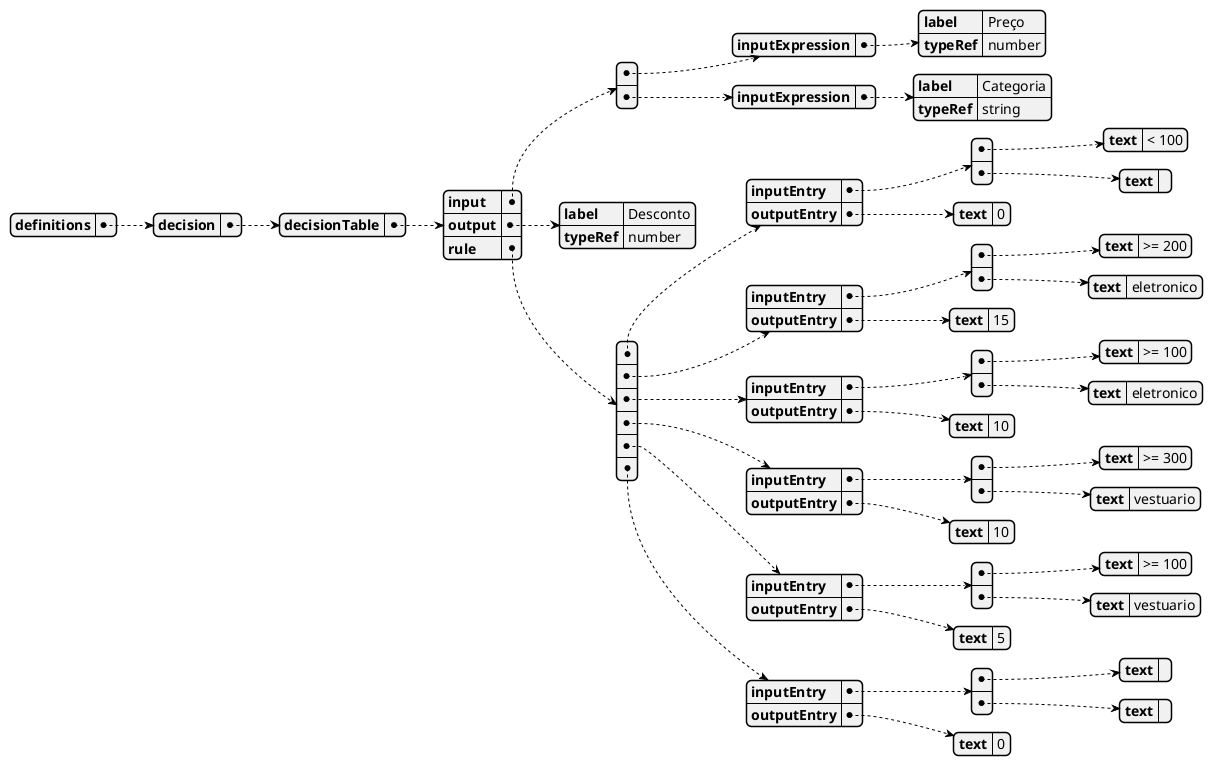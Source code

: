 @startjson
{
    "definitions": {
        "decision": {
            "decisionTable": {
                "input": [{
                        "inputExpression": {
                            "label": "Preço",
                            "typeRef": "number"
                        }
                    },
                    {
                        "inputExpression": {
                            "label": "Categoria",
                            "typeRef": "string"
                        }
                    }
                ],
                "output": {
                    "label": "Desconto",
                    "typeRef": "number"
                },
                "rule": [{
                        "inputEntry": [{
                                "text": "< 100"
                            },
                            {
                                "text": ""
                            }
                        ],
                        "outputEntry": {
                            "text": 0
                        }
                    },
                    {
                        "inputEntry": [{
                                "text": ">= 200"
                            },
                            {
                                "text": "eletronico"
                            }
                        ],
                        "outputEntry": {
                            "text": 15
                        }
                    },
                    {
                        "inputEntry": [{
                                "text": ">= 100"
                            },
                            {
                                "text": "eletronico"
                            }
                        ],
                        "outputEntry": {
                            "text": 10
                        }
                    },
                    {
                        "inputEntry": [{
                                "text": ">= 300"
                            },
                            {
                                "text": "vestuario"
                            }
                        ],
                        "outputEntry": {
                            "text": 10
                        }
                    },
                    {
                        "inputEntry": [{
                                "text": ">= 100"
                            },
                            {
                                "text": "vestuario"
                            }
                        ],
                        "outputEntry": {
                            "text": 5
                        }
                    },
                    {
                        "inputEntry": [{
                                "text": ""
                            },
                            {
                                "text": ""
                            }
                        ],
                        "outputEntry": {
                            "text": 0
                        }
                    }
                ]
            }
        }
    }
}
@endjson